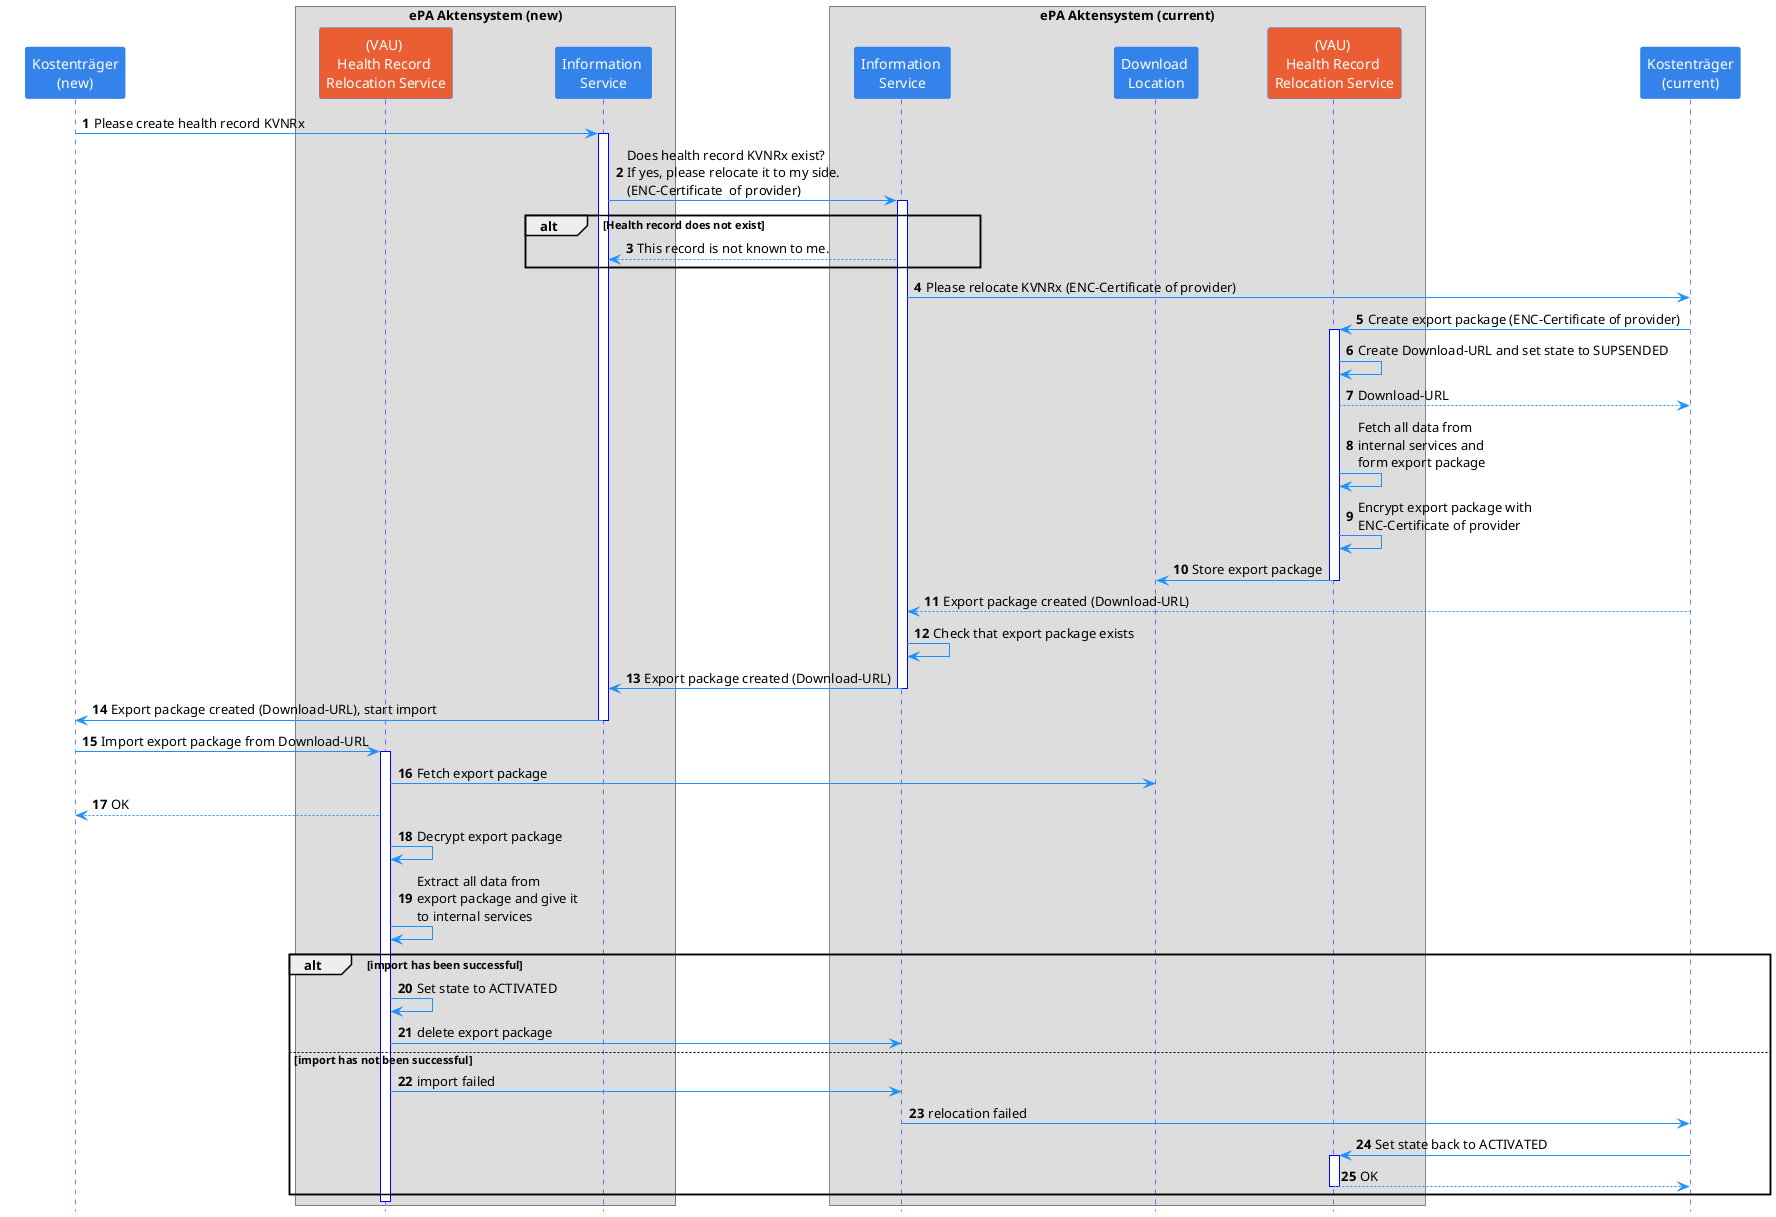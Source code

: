 @startuml

skinparam Shadowing false
skinparam ParticipantPadding 20
skinparam BoxPadding 10

skinparam sequence {
    ArrowColor DodgerBlue
    ActorBorderColor DodgerBlue
    LifeLineBorderColor Blue

    ParticipantBackgroundColor #3483eb
    ParticipantBorderColor #3483eb
    ParticipantFontSize 14
    ParticipantFontColor White

    ActorBackgroundColor #3483eb
    ActorFontSize 14
    NoteBackgroundColor #3483eb
}

hide footbox
autonumber


participant "Kostenträger\n(new)" as ktr_n
box "ePA Aktensystem (new)"
participant "(VAU) \nHealth Record \nRelocation Service" as hrrl_n #eb5e34
participant "Information \nService" as info_n
end box
box "ePA Aktensystem (current)"
participant "Information \nService" as info_c
participant "Download \nLocation" as dl_c
participant "(VAU) \nHealth Record \nRelocation Service" as hrrl_c #eb5e34
end box
participant "Kostenträger\n(current)" as ktr_c

'create health record
ktr_n -> info_n : Please create health record KVNRx
activate info_n

' request export of health record
info_n -> info_c : Does health record KVNRx exist? \nIf yes, please relocate it to my side. \n(ENC-Certificate  of provider)
activate info_c
alt Health record does not exist
info_c --> info_n : This record is not known to me.
end

info_c -> ktr_c : Please relocate KVNRx (ENC-Certificate of provider)
ktr_c -> hrrl_c : Create export package (ENC-Certificate of provider)
activate hrrl_c

hrrl_c -> hrrl_c : Create Download-URL and set state to SUPSENDED
hrrl_c --> ktr_c : Download-URL

hrrl_c -> hrrl_c : Fetch all data from \ninternal services and \nform export package
hrrl_c -> hrrl_c : Encrypt export package with \nENC-Certificate of provider
hrrl_c -> dl_c : Store export package
deactivate hrrl_c

ktr_c --> info_c : Export package created (Download-URL)

info_c -> info_c : Check that export package exists
info_c -> info_n : Export package created (Download-URL)
deactivate info_c

' Import health record
info_n -> ktr_n : Export package created (Download-URL), start import
deactivate info_n

ktr_n -> hrrl_n : Import export package from Download-URL
activate hrrl_n
hrrl_n -> dl_c : Fetch export package
hrrl_n --> ktr_n : OK

hrrl_n -> hrrl_n : Decrypt export package
hrrl_n -> hrrl_n : Extract all data from \nexport package and give it \nto internal services

alt import has been successful
hrrl_n -> hrrl_n : Set state to ACTIVATED
hrrl_n -> info_c : delete export package
else import has not been successful
hrrl_n -> info_c : import failed
info_c -> ktr_c : relocation failed
ktr_c -> hrrl_c : Set state back to ACTIVATED
activate hrrl_c
hrrl_c --> ktr_c : OK
deactivate hrrl_c
end

deactivate hrrl_n


@enduml